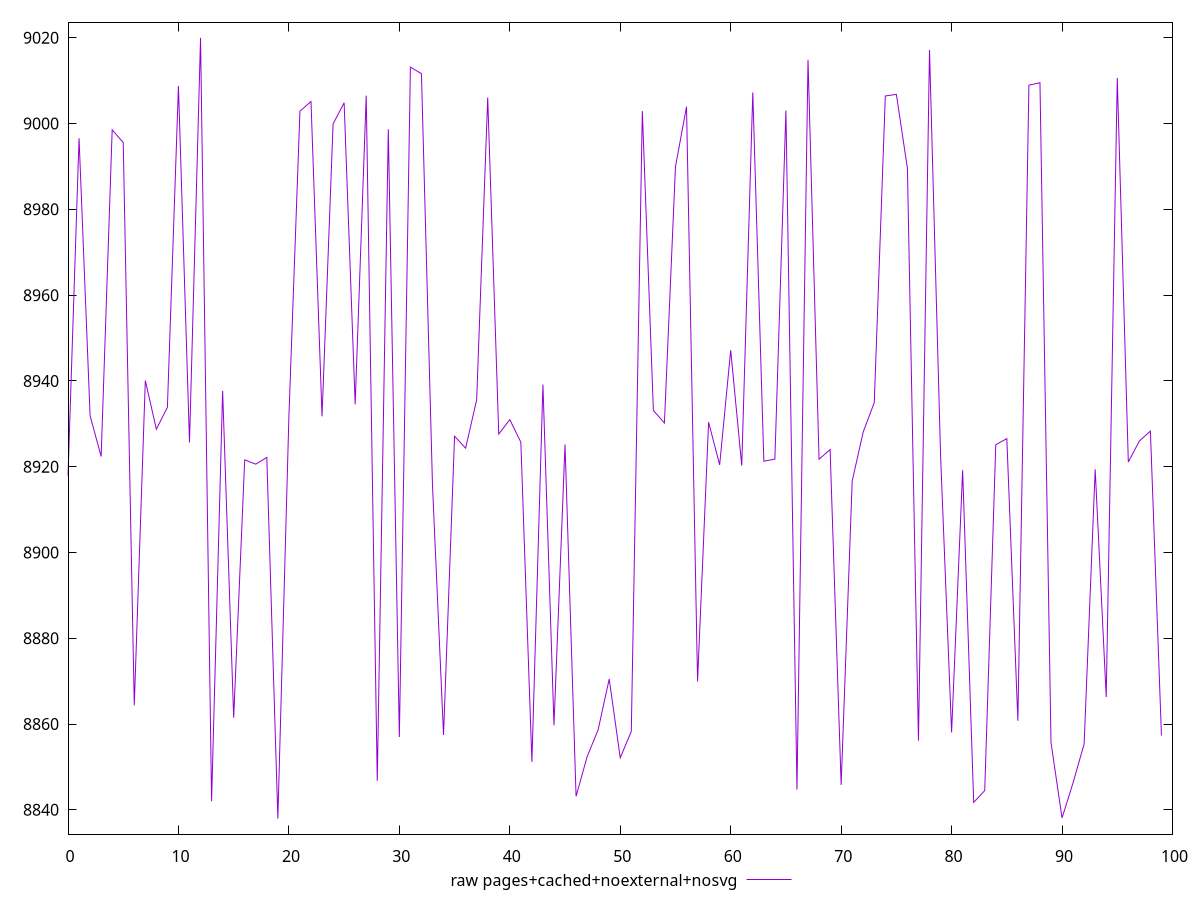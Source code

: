 $_rawPagesCachedNoexternalNosvg <<EOF
8917.91415
8996.594249999998
8931.899549999998
8922.3831
8998.537199999999
8995.566250000003
8864.372299999999
8940.096449999997
8928.7407
8933.867849999999
9008.735999999999
8925.6657
9019.975449999998
8842.000950000001
8937.686399999999
8861.461250000004
8921.592149999999
8920.596150000001
8922.167250000002
8837.979899999998
8931.673349999997
9002.90205
9005.14975
8931.756749999999
8999.92105
9004.852499999999
8934.541200000001
9006.523000000001
8846.764299999999
8998.697000000002
8856.9861
9013.16075
9011.631899999998
8915.691450000002
8857.466800000002
8927.100300000002
8924.3286
8935.609349999999
9006.066350000001
8927.622600000002
8930.976449999998
8925.720449999999
8851.168750000003
8939.151149999998
8859.72365
8925.184800000003
8843.150350000004
8852.38635
8858.6895
8870.50395
8852.134150000002
8858.2857
9002.9202
8933.112299999999
8930.19135
8989.944749999999
9003.940450000002
8869.92475
8930.373749999999
8920.432499999999
8947.168950000001
8920.261650000002
9007.2638
8921.289150000002
8921.771699999998
9003.049250000002
8844.725500000002
9014.857400000003
8921.748
8924.0124
8845.810749999999
8916.664200000001
8928.1374
8934.971850000002
9006.4424
9006.803000000002
8989.59
8856.1502
9017.14905
8922.7689
8858.063649999998
8919.190349999999
8841.7445
8844.49795
8925.124950000001
8926.558649999999
8860.763849999998
9008.949650000002
9009.534350000002
8855.703449999997
8838.102899999998
8846.337649999998
8855.37775
8919.395400000001
8866.3204
9010.641749999999
8921.09865
8925.988650000001
8928.31455
8857.3193
EOF
set key outside below
set terminal pngcairo
set output "report_00006_2020-11-02T20-21-41.718Z/largest-contentful-paint/pages+cached+noexternal+nosvg//raw.png"
set yrange [8834.339988999998:9023.615360999998]
plot $_rawPagesCachedNoexternalNosvg title "raw pages+cached+noexternal+nosvg" with line ,